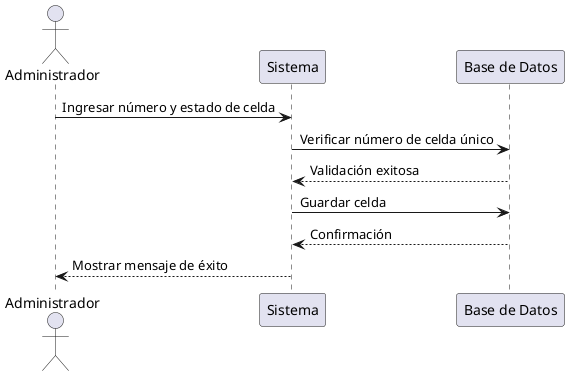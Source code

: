 @startuml
actor Administrador
participant "Sistema" as S
participant "Base de Datos" as DB

Administrador -> S : Ingresar número y estado de celda
S -> DB : Verificar número de celda único
DB --> S : Validación exitosa
S -> DB : Guardar celda
DB --> S : Confirmación
S --> Administrador : Mostrar mensaje de éxito
@enduml
